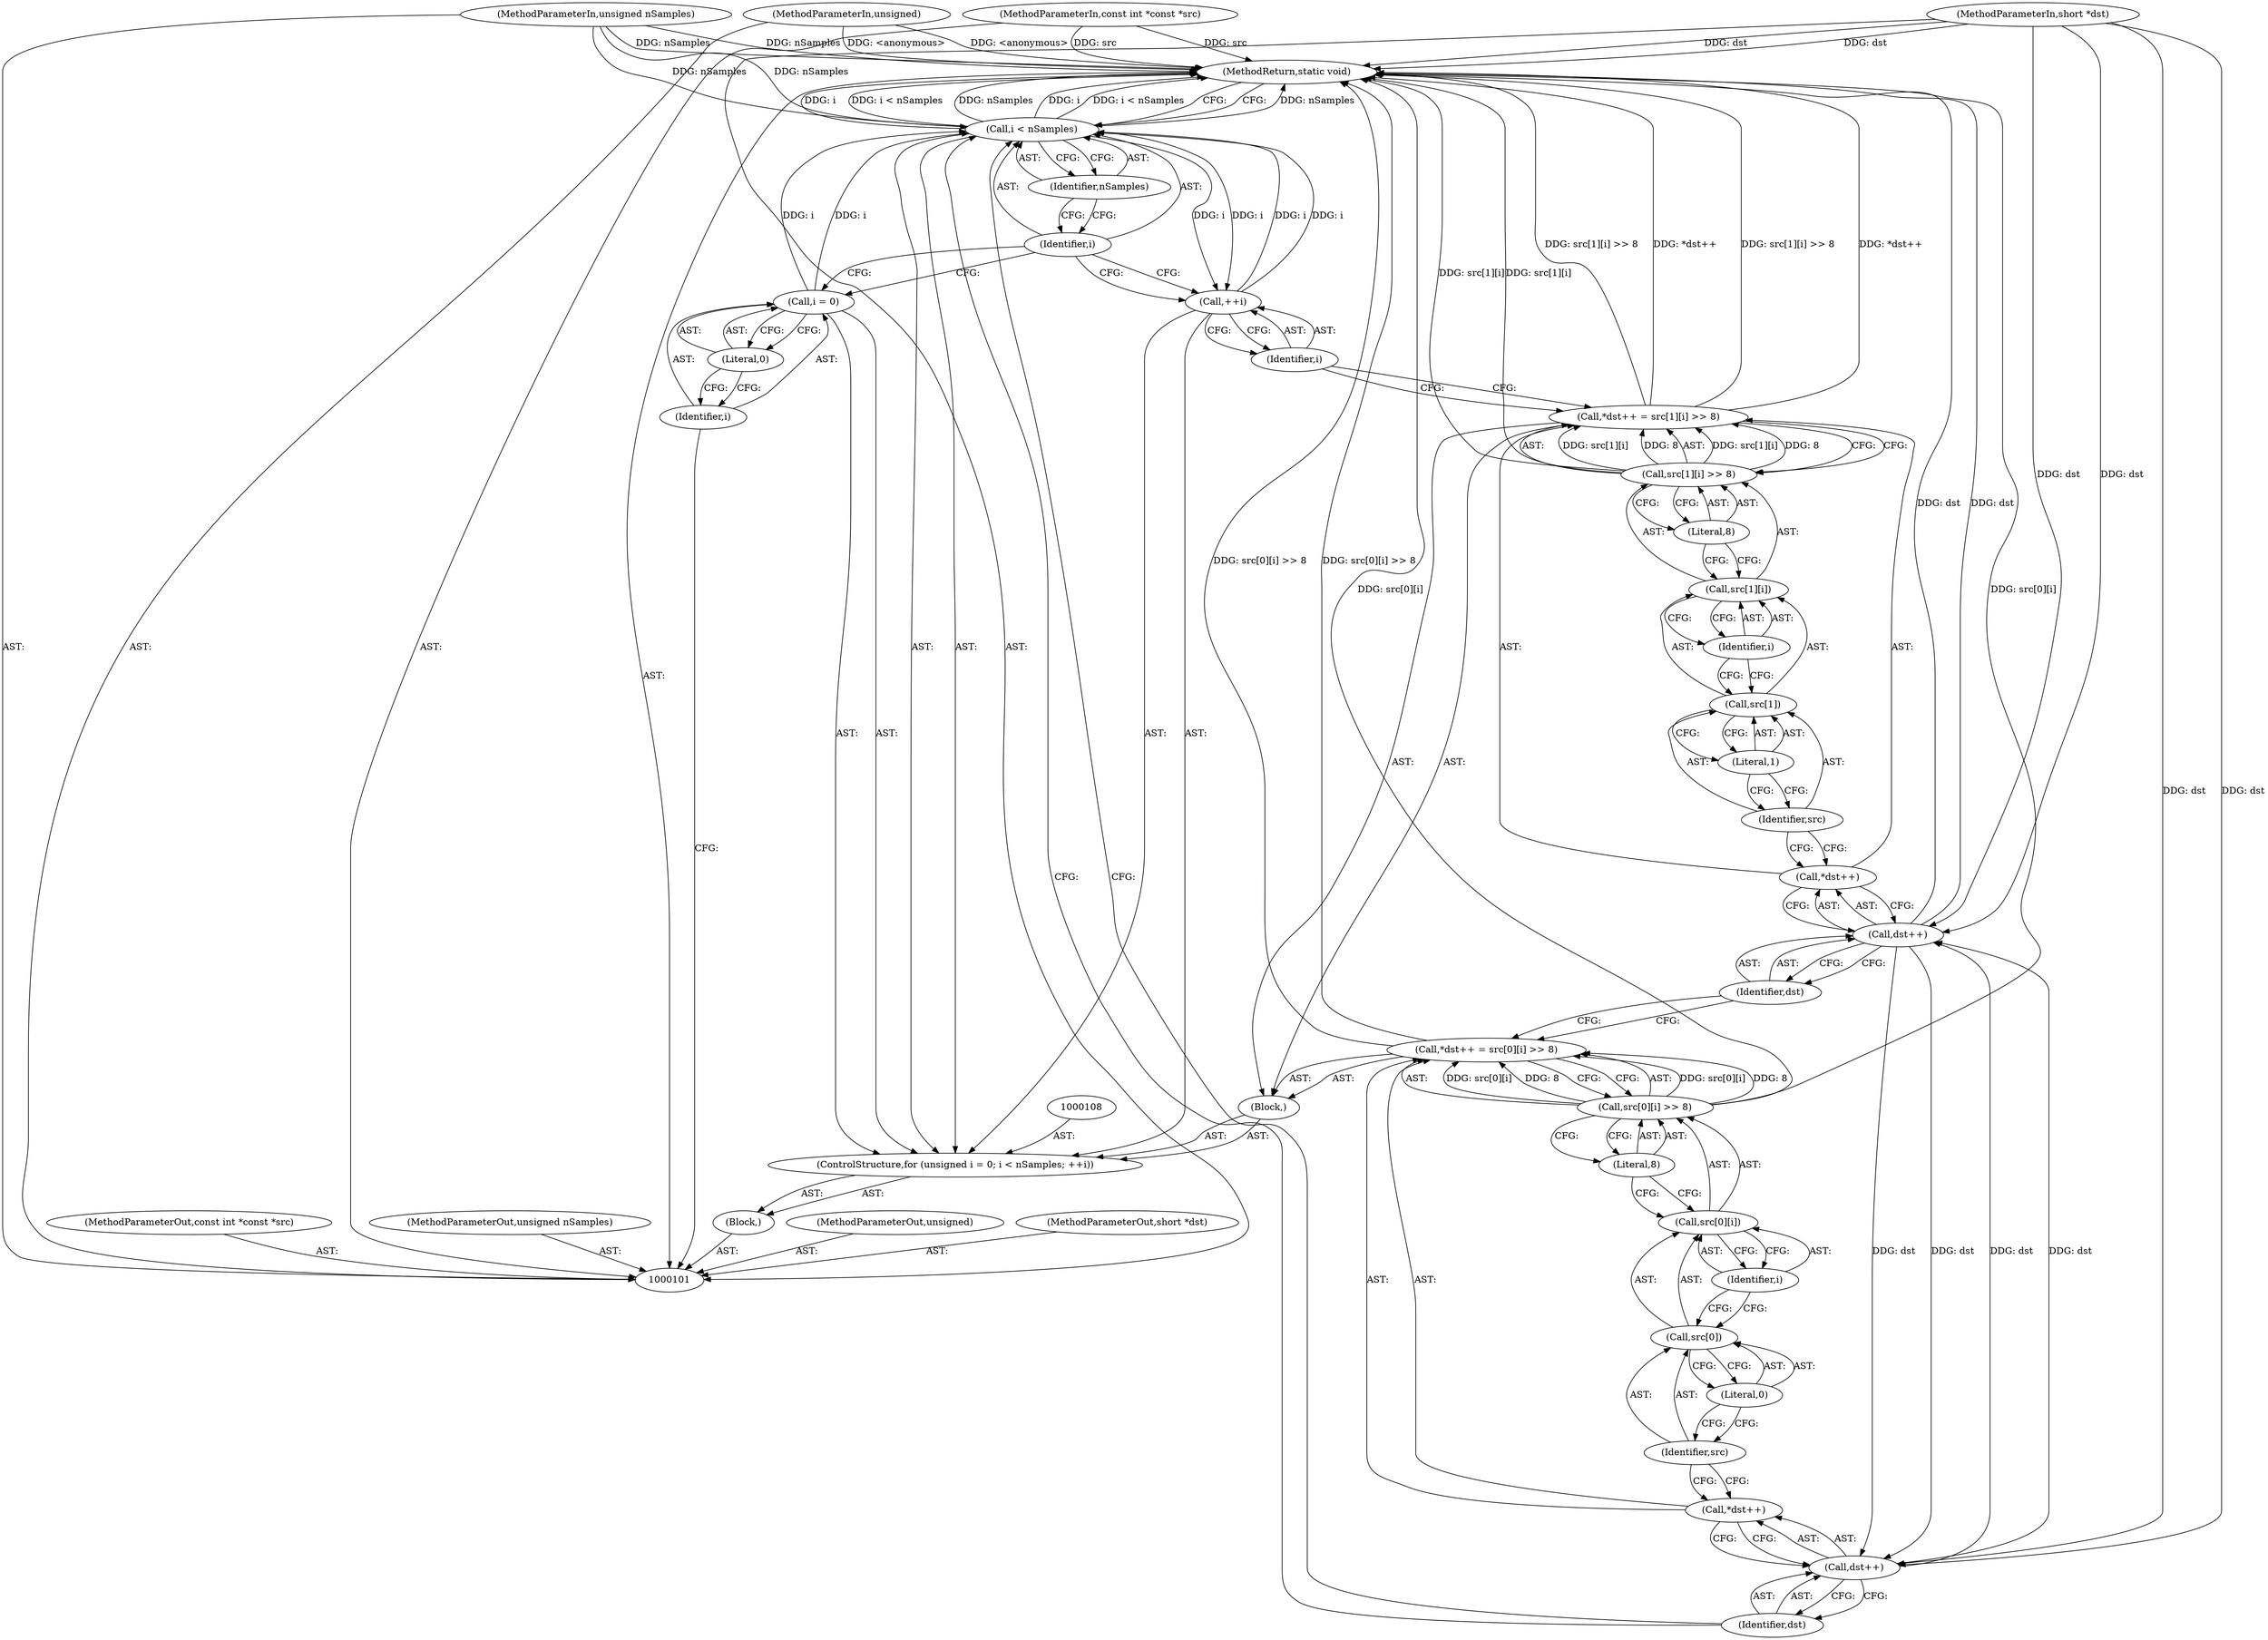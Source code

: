digraph "1_Android_acc192347665943ca674acf117e4f74a88436922_7" {
"1000140" [label="(MethodReturn,static void)"];
"1000102" [label="(MethodParameterIn,short *dst)"];
"1000180" [label="(MethodParameterOut,short *dst)"];
"1000103" [label="(MethodParameterIn,const int *const *src)"];
"1000181" [label="(MethodParameterOut,const int *const *src)"];
"1000104" [label="(MethodParameterIn,unsigned nSamples)"];
"1000182" [label="(MethodParameterOut,unsigned nSamples)"];
"1000106" [label="(Block,)"];
"1000105" [label="(MethodParameterIn,unsigned)"];
"1000183" [label="(MethodParameterOut,unsigned)"];
"1000109" [label="(Call,i = 0)"];
"1000110" [label="(Identifier,i)"];
"1000111" [label="(Literal,0)"];
"1000112" [label="(Call,i < nSamples)"];
"1000113" [label="(Identifier,i)"];
"1000114" [label="(Identifier,nSamples)"];
"1000115" [label="(Call,++i)"];
"1000116" [label="(Identifier,i)"];
"1000117" [label="(Block,)"];
"1000107" [label="(ControlStructure,for (unsigned i = 0; i < nSamples; ++i))"];
"1000118" [label="(Call,*dst++ = src[0][i] >> 8)"];
"1000119" [label="(Call,*dst++)"];
"1000122" [label="(Call,src[0][i] >> 8)"];
"1000123" [label="(Call,src[0][i])"];
"1000124" [label="(Call,src[0])"];
"1000125" [label="(Identifier,src)"];
"1000126" [label="(Literal,0)"];
"1000127" [label="(Identifier,i)"];
"1000120" [label="(Call,dst++)"];
"1000121" [label="(Identifier,dst)"];
"1000128" [label="(Literal,8)"];
"1000129" [label="(Call,*dst++ = src[1][i] >> 8)"];
"1000130" [label="(Call,*dst++)"];
"1000133" [label="(Call,src[1][i] >> 8)"];
"1000134" [label="(Call,src[1][i])"];
"1000135" [label="(Call,src[1])"];
"1000136" [label="(Identifier,src)"];
"1000137" [label="(Literal,1)"];
"1000138" [label="(Identifier,i)"];
"1000131" [label="(Call,dst++)"];
"1000132" [label="(Identifier,dst)"];
"1000139" [label="(Literal,8)"];
"1000140" -> "1000101"  [label="AST: "];
"1000140" -> "1000112"  [label="CFG: "];
"1000129" -> "1000140"  [label="DDG: *dst++"];
"1000129" -> "1000140"  [label="DDG: src[1][i] >> 8"];
"1000104" -> "1000140"  [label="DDG: nSamples"];
"1000105" -> "1000140"  [label="DDG: <anonymous>"];
"1000112" -> "1000140"  [label="DDG: nSamples"];
"1000112" -> "1000140"  [label="DDG: i"];
"1000112" -> "1000140"  [label="DDG: i < nSamples"];
"1000118" -> "1000140"  [label="DDG: src[0][i] >> 8"];
"1000122" -> "1000140"  [label="DDG: src[0][i]"];
"1000131" -> "1000140"  [label="DDG: dst"];
"1000103" -> "1000140"  [label="DDG: src"];
"1000133" -> "1000140"  [label="DDG: src[1][i]"];
"1000102" -> "1000140"  [label="DDG: dst"];
"1000102" -> "1000101"  [label="AST: "];
"1000102" -> "1000140"  [label="DDG: dst"];
"1000102" -> "1000120"  [label="DDG: dst"];
"1000102" -> "1000131"  [label="DDG: dst"];
"1000180" -> "1000101"  [label="AST: "];
"1000103" -> "1000101"  [label="AST: "];
"1000103" -> "1000140"  [label="DDG: src"];
"1000181" -> "1000101"  [label="AST: "];
"1000104" -> "1000101"  [label="AST: "];
"1000104" -> "1000140"  [label="DDG: nSamples"];
"1000104" -> "1000112"  [label="DDG: nSamples"];
"1000182" -> "1000101"  [label="AST: "];
"1000106" -> "1000101"  [label="AST: "];
"1000107" -> "1000106"  [label="AST: "];
"1000105" -> "1000101"  [label="AST: "];
"1000105" -> "1000140"  [label="DDG: <anonymous>"];
"1000183" -> "1000101"  [label="AST: "];
"1000109" -> "1000107"  [label="AST: "];
"1000109" -> "1000111"  [label="CFG: "];
"1000110" -> "1000109"  [label="AST: "];
"1000111" -> "1000109"  [label="AST: "];
"1000113" -> "1000109"  [label="CFG: "];
"1000109" -> "1000112"  [label="DDG: i"];
"1000110" -> "1000109"  [label="AST: "];
"1000110" -> "1000101"  [label="CFG: "];
"1000111" -> "1000110"  [label="CFG: "];
"1000111" -> "1000109"  [label="AST: "];
"1000111" -> "1000110"  [label="CFG: "];
"1000109" -> "1000111"  [label="CFG: "];
"1000112" -> "1000107"  [label="AST: "];
"1000112" -> "1000114"  [label="CFG: "];
"1000113" -> "1000112"  [label="AST: "];
"1000114" -> "1000112"  [label="AST: "];
"1000121" -> "1000112"  [label="CFG: "];
"1000140" -> "1000112"  [label="CFG: "];
"1000112" -> "1000140"  [label="DDG: nSamples"];
"1000112" -> "1000140"  [label="DDG: i"];
"1000112" -> "1000140"  [label="DDG: i < nSamples"];
"1000109" -> "1000112"  [label="DDG: i"];
"1000115" -> "1000112"  [label="DDG: i"];
"1000104" -> "1000112"  [label="DDG: nSamples"];
"1000112" -> "1000115"  [label="DDG: i"];
"1000113" -> "1000112"  [label="AST: "];
"1000113" -> "1000109"  [label="CFG: "];
"1000113" -> "1000115"  [label="CFG: "];
"1000114" -> "1000113"  [label="CFG: "];
"1000114" -> "1000112"  [label="AST: "];
"1000114" -> "1000113"  [label="CFG: "];
"1000112" -> "1000114"  [label="CFG: "];
"1000115" -> "1000107"  [label="AST: "];
"1000115" -> "1000116"  [label="CFG: "];
"1000116" -> "1000115"  [label="AST: "];
"1000113" -> "1000115"  [label="CFG: "];
"1000115" -> "1000112"  [label="DDG: i"];
"1000112" -> "1000115"  [label="DDG: i"];
"1000116" -> "1000115"  [label="AST: "];
"1000116" -> "1000129"  [label="CFG: "];
"1000115" -> "1000116"  [label="CFG: "];
"1000117" -> "1000107"  [label="AST: "];
"1000118" -> "1000117"  [label="AST: "];
"1000129" -> "1000117"  [label="AST: "];
"1000107" -> "1000106"  [label="AST: "];
"1000108" -> "1000107"  [label="AST: "];
"1000109" -> "1000107"  [label="AST: "];
"1000112" -> "1000107"  [label="AST: "];
"1000115" -> "1000107"  [label="AST: "];
"1000117" -> "1000107"  [label="AST: "];
"1000118" -> "1000117"  [label="AST: "];
"1000118" -> "1000122"  [label="CFG: "];
"1000119" -> "1000118"  [label="AST: "];
"1000122" -> "1000118"  [label="AST: "];
"1000132" -> "1000118"  [label="CFG: "];
"1000118" -> "1000140"  [label="DDG: src[0][i] >> 8"];
"1000122" -> "1000118"  [label="DDG: src[0][i]"];
"1000122" -> "1000118"  [label="DDG: 8"];
"1000119" -> "1000118"  [label="AST: "];
"1000119" -> "1000120"  [label="CFG: "];
"1000120" -> "1000119"  [label="AST: "];
"1000125" -> "1000119"  [label="CFG: "];
"1000122" -> "1000118"  [label="AST: "];
"1000122" -> "1000128"  [label="CFG: "];
"1000123" -> "1000122"  [label="AST: "];
"1000128" -> "1000122"  [label="AST: "];
"1000118" -> "1000122"  [label="CFG: "];
"1000122" -> "1000140"  [label="DDG: src[0][i]"];
"1000122" -> "1000118"  [label="DDG: src[0][i]"];
"1000122" -> "1000118"  [label="DDG: 8"];
"1000123" -> "1000122"  [label="AST: "];
"1000123" -> "1000127"  [label="CFG: "];
"1000124" -> "1000123"  [label="AST: "];
"1000127" -> "1000123"  [label="AST: "];
"1000128" -> "1000123"  [label="CFG: "];
"1000124" -> "1000123"  [label="AST: "];
"1000124" -> "1000126"  [label="CFG: "];
"1000125" -> "1000124"  [label="AST: "];
"1000126" -> "1000124"  [label="AST: "];
"1000127" -> "1000124"  [label="CFG: "];
"1000125" -> "1000124"  [label="AST: "];
"1000125" -> "1000119"  [label="CFG: "];
"1000126" -> "1000125"  [label="CFG: "];
"1000126" -> "1000124"  [label="AST: "];
"1000126" -> "1000125"  [label="CFG: "];
"1000124" -> "1000126"  [label="CFG: "];
"1000127" -> "1000123"  [label="AST: "];
"1000127" -> "1000124"  [label="CFG: "];
"1000123" -> "1000127"  [label="CFG: "];
"1000120" -> "1000119"  [label="AST: "];
"1000120" -> "1000121"  [label="CFG: "];
"1000121" -> "1000120"  [label="AST: "];
"1000119" -> "1000120"  [label="CFG: "];
"1000131" -> "1000120"  [label="DDG: dst"];
"1000102" -> "1000120"  [label="DDG: dst"];
"1000120" -> "1000131"  [label="DDG: dst"];
"1000121" -> "1000120"  [label="AST: "];
"1000121" -> "1000112"  [label="CFG: "];
"1000120" -> "1000121"  [label="CFG: "];
"1000128" -> "1000122"  [label="AST: "];
"1000128" -> "1000123"  [label="CFG: "];
"1000122" -> "1000128"  [label="CFG: "];
"1000129" -> "1000117"  [label="AST: "];
"1000129" -> "1000133"  [label="CFG: "];
"1000130" -> "1000129"  [label="AST: "];
"1000133" -> "1000129"  [label="AST: "];
"1000116" -> "1000129"  [label="CFG: "];
"1000129" -> "1000140"  [label="DDG: *dst++"];
"1000129" -> "1000140"  [label="DDG: src[1][i] >> 8"];
"1000133" -> "1000129"  [label="DDG: src[1][i]"];
"1000133" -> "1000129"  [label="DDG: 8"];
"1000130" -> "1000129"  [label="AST: "];
"1000130" -> "1000131"  [label="CFG: "];
"1000131" -> "1000130"  [label="AST: "];
"1000136" -> "1000130"  [label="CFG: "];
"1000133" -> "1000129"  [label="AST: "];
"1000133" -> "1000139"  [label="CFG: "];
"1000134" -> "1000133"  [label="AST: "];
"1000139" -> "1000133"  [label="AST: "];
"1000129" -> "1000133"  [label="CFG: "];
"1000133" -> "1000140"  [label="DDG: src[1][i]"];
"1000133" -> "1000129"  [label="DDG: src[1][i]"];
"1000133" -> "1000129"  [label="DDG: 8"];
"1000134" -> "1000133"  [label="AST: "];
"1000134" -> "1000138"  [label="CFG: "];
"1000135" -> "1000134"  [label="AST: "];
"1000138" -> "1000134"  [label="AST: "];
"1000139" -> "1000134"  [label="CFG: "];
"1000135" -> "1000134"  [label="AST: "];
"1000135" -> "1000137"  [label="CFG: "];
"1000136" -> "1000135"  [label="AST: "];
"1000137" -> "1000135"  [label="AST: "];
"1000138" -> "1000135"  [label="CFG: "];
"1000136" -> "1000135"  [label="AST: "];
"1000136" -> "1000130"  [label="CFG: "];
"1000137" -> "1000136"  [label="CFG: "];
"1000137" -> "1000135"  [label="AST: "];
"1000137" -> "1000136"  [label="CFG: "];
"1000135" -> "1000137"  [label="CFG: "];
"1000138" -> "1000134"  [label="AST: "];
"1000138" -> "1000135"  [label="CFG: "];
"1000134" -> "1000138"  [label="CFG: "];
"1000131" -> "1000130"  [label="AST: "];
"1000131" -> "1000132"  [label="CFG: "];
"1000132" -> "1000131"  [label="AST: "];
"1000130" -> "1000131"  [label="CFG: "];
"1000131" -> "1000140"  [label="DDG: dst"];
"1000131" -> "1000120"  [label="DDG: dst"];
"1000120" -> "1000131"  [label="DDG: dst"];
"1000102" -> "1000131"  [label="DDG: dst"];
"1000132" -> "1000131"  [label="AST: "];
"1000132" -> "1000118"  [label="CFG: "];
"1000131" -> "1000132"  [label="CFG: "];
"1000139" -> "1000133"  [label="AST: "];
"1000139" -> "1000134"  [label="CFG: "];
"1000133" -> "1000139"  [label="CFG: "];
}
